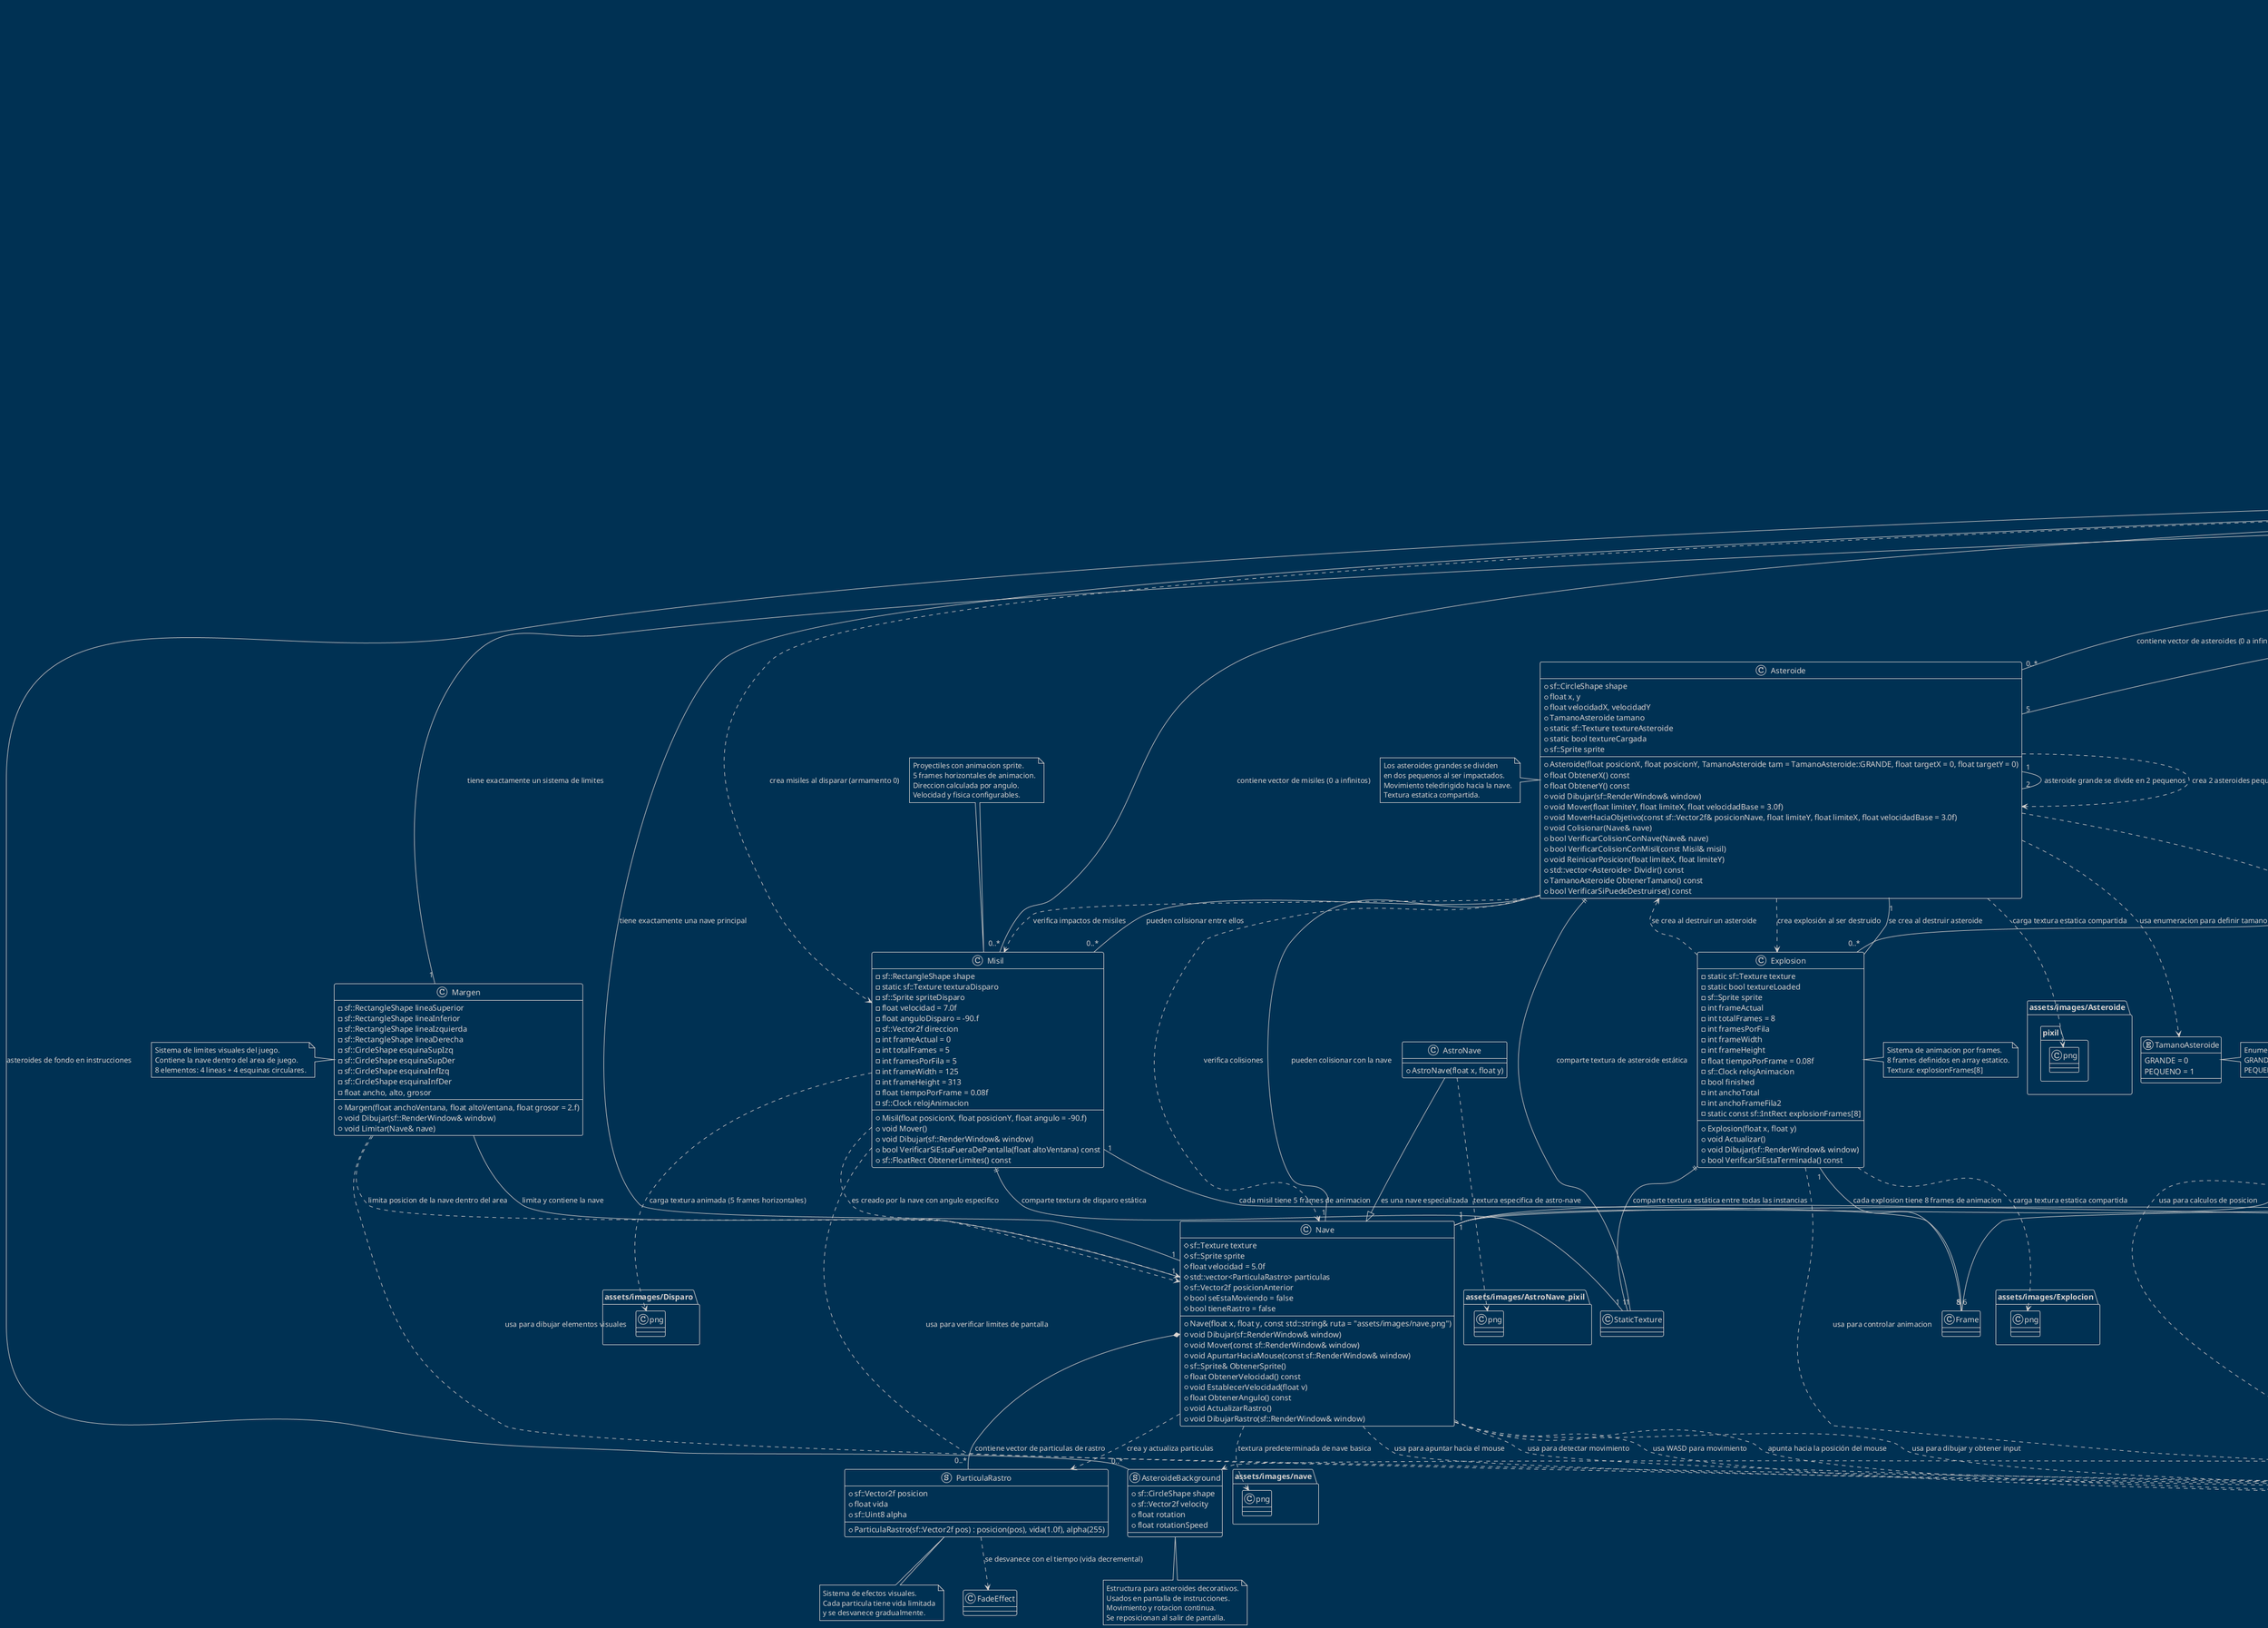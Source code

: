 @startuml AsteroidsDiagramaCompleto

!theme blueprint

title Diagrama UML Completo - Juego Asteroids
' ==================== ESTRUCTURAS DE DATOS ===================='
struct ParticulaRastro {
    + sf::Vector2f posicion
    + float vida
    + sf::Uint8 alpha
    + ParticulaRastro(sf::Vector2f pos) : posicion(pos), vida(1.0f), alpha(255)
}

struct AsteroideBackground {
    + sf::CircleShape shape
    + sf::Vector2f velocity
    + float rotation
    + float rotationSpeed
}

' ==================== ENUMERACIONES ====================
enum TamanoAsteroide {
    GRANDE = 0
    PEQUENO = 1
}

' ==================== CLASE PRINCIPAL DEL JUEGO ====================
class Ventana {
    - sf::RenderWindow window
    - sf::Texture texture
    - sf::Sprite sprite
    - sf::Font font
    - sf::Text errorText
    - bool fontLoaded
    - sf::Music music
    
    + Ventana(int width = 400, int height = 300)
    + void Mostrar()
    + void MostrarInicio()
    
    ' Funciones globales definidas en Ventana.cpp
    ' + int seleccionarArmamento(sf::RenderWindow& window, sf::Font& font)
    ' + void mostrarInstrucciones(sf::RenderWindow& window, sf::Font& font)
    ' + int seleccionarNave(sf::RenderWindow& window, sf::Font& font)
    ' + std::string pedirNombre(sf::RenderWindow& window, sf::Font& font)
}

' ==================== APLICACION PRINCIPAL ====================
class AsteroidsApp <<main>> {
    + static int main()
    + static Ventana ventana
}

class CalacaAnimacion <<standalone>> {
    + static int main()
    - static sf::Texture textura
    - static sf::Sprite sprite
    - static int frameWidth = 204
    - static int frameHeight = 245
    - static int totalFrames = 6
    - static int framesPorFila = 3
    - static float tiempoPorFrame = 0.12f
    - static int frameActual
    - static sf::Clock relojAnimacion
}

' ==================== JERARQUIA DE NAVES ====================
class Nave {
    # sf::Texture texture
    # sf::Sprite sprite
    # float velocidad = 5.0f
    # std::vector<ParticulaRastro> particulas
    # sf::Vector2f posicionAnterior
    # bool seEstaMoviendo = false
    # bool tieneRastro = false
    
    + Nave(float x, float y, const std::string& ruta = "assets/images/nave.png")
    + void Dibujar(sf::RenderWindow& window)
    + void Mover(const sf::RenderWindow& window)
    + void ApuntarHaciaMouse(const sf::RenderWindow& window)
    + sf::Sprite& ObtenerSprite()
    + float ObtenerVelocidad() const
    + void EstablecerVelocidad(float v)
    + float ObtenerAngulo() const
    + void ActualizarRastro()
    + void DibujarRastro(sf::RenderWindow& window)
}

class AstroNave {
    + AstroNave(float x, float y)
}

' ==================== CLASE JUGADOR ====================
class Jugador {
    - float x
    - float y
    - float velocidad
    
    + Jugador(float x, float y, float velocidad)
    + void mover(float dx, float dy)
    + float getX() const
    + float getY() const
    + float getVelocidad() const
    + void setPosicion(float x, float y)
    + void setVelocidad(float velocidad)
}

' ==================== ENTIDADES DE JUEGO ====================
class Asteroide {
    + sf::CircleShape shape
    + float x, y
    + float velocidadX, velocidadY
    + TamanoAsteroide tamano
    + static sf::Texture textureAsteroide
    + static bool textureCargada
    + sf::Sprite sprite
    
    + Asteroide(float posicionX, float posicionY, TamanoAsteroide tam = TamanoAsteroide::GRANDE, float targetX = 0, float targetY = 0)
    + float ObtenerX() const
    + float ObtenerY() const
    + void Dibujar(sf::RenderWindow& window)
    + void Mover(float limiteY, float limiteX, float velocidadBase = 3.0f)
    + void MoverHaciaObjetivo(const sf::Vector2f& posicionNave, float limiteY, float limiteX, float velocidadBase = 3.0f)
    + void Colisionar(Nave& nave)
    + bool VerificarColisionConNave(Nave& nave)
    + bool VerificarColisionConMisil(const Misil& misil)
    + void ReiniciarPosicion(float limiteX, float limiteY)
    + std::vector<Asteroide> Dividir() const
    + TamanoAsteroide ObtenerTamano() const
    + bool VerificarSiPuedeDestruirse() const
}

class Misil {
    - sf::RectangleShape shape
    - static sf::Texture texturaDisparo
    - sf::Sprite spriteDisparo
    - float velocidad = 7.0f
    - float anguloDisparo = -90.f
    - sf::Vector2f direccion
    - int frameActual = 0
    - int totalFrames = 5
    - int framesPorFila = 5
    - int frameWidth = 125
    - int frameHeight = 313
    - float tiempoPorFrame = 0.08f
    - sf::Clock relojAnimacion
    
    + Misil(float posicionX, float posicionY, float angulo = -90.f)
    + void Mover()
    + void Dibujar(sf::RenderWindow& window)
    + bool VerificarSiEstaFueraDePantalla(float altoVentana) const
    + sf::FloatRect ObtenerLimites() const
}

class Explosion {
    - static sf::Texture texture
    - static bool textureLoaded
    - sf::Sprite sprite
    - int frameActual
    - int totalFrames = 8
    - int framesPorFila
    - int frameWidth
    - int frameHeight
    - float tiempoPorFrame = 0.08f
    - sf::Clock relojAnimacion
    - bool finished
    - int anchoTotal
    - int anchoFrameFila2
    - static const sf::IntRect explosionFrames[8]
    
    + Explosion(float x, float y)
    + void Actualizar()
    + void Dibujar(sf::RenderWindow& window)
    + bool VerificarSiEstaTerminada() const
}

' ==================== INTERFAZ DE USUARIO ====================
class Margen {
    - sf::RectangleShape lineaSuperior
    - sf::RectangleShape lineaInferior
    - sf::RectangleShape lineaIzquierda
    - sf::RectangleShape lineaDerecha
    - sf::CircleShape esquinaSupIzq
    - sf::CircleShape esquinaSupDer
    - sf::CircleShape esquinaInfIzq
    - sf::CircleShape esquinaInfDer
    - float ancho, alto, grosor
    
    + Margen(float anchoVentana, float altoVentana, float grosor = 2.f)
    + void Dibujar(sf::RenderWindow& window)
    + void Limitar(Nave& nave)
}

class Vida {
    - sf::RectangleShape box
    - sf::Font font
    - sf::Text texto
    - float width
    - float height
    
    + Vida()
    + void EstablecerVidas(int vidas)
    + void Dibujar(sf::RenderWindow& window)
}

class Puntaje {
    - sf::RectangleShape box
    - sf::Font font
    - sf::Text texto
    - float width
    - float height
    
    + Puntaje(float windowWidth)
    + void EstablecerPuntos(int puntos)
    + void Dibujar(sf::RenderWindow& window)
}

' ==================== LOGICA DE PUNTUACION ====================
class Punto {
    - int puntos = 0
    
    + Punto()
    + void Sumar() : puntos += 10
    + void Sumar(int valor) : puntos += valor
    + int ObtenerPuntos() const
}

class Oportunidad {
    - int oportunidades
    - int vidas
    - int vidasPorOportunidad
    
    + Oportunidad(int oportunidades = 3, int vidasPorOportunidad = 3)
    + void PerderVida()
    + int ObtenerVidas() const
    + int ObtenerOportunidades() const
    + bool VerificarSiSinOportunidades() const
    + void Reiniciar()
    + void SumarVida()
}

class TablaDePuntaje {
    - std::string archivo_
    - std::vector<Entrada> entradas
    
    + struct Entrada {
    +     std::string nombre
    +     int puntaje
    + }
    
    + TablaDePuntaje(const std::string& archivo)
    + void Agregar(const std::string& nombre, int puntaje)
    + const std::vector<Entrada>& Obtener() const
    - void Cargar()
    - void Guardar()
}

' ==================== SISTEMA DE ITEMS ====================
class VidaExtra {
    - float x, y
    - sf::CircleShape shape
    - sf::Texture corazonTexture
    - sf::Sprite corazonSprite
    - sf::Texture spriteTexture
    - sf::Sprite spriteAnimado
    - float angulo = 0.f
    - float velocidadRotacion = 2.f
    - int direccionRotacion = 1
    - sf::Clock relojCambioDireccion
    
    + VidaExtra(float posicionX, float posicionY)
    + void Mover(float limiteY, float limiteX, float velocidadY = 1.0f)
    + void Dibujar(sf::RenderWindow& window)
    + bool VerificarColision(Nave& nave)
    + void Reiniciar(float limiteX)
    + float ObtenerY() const
    + float ObtenerX() const
    + void EstablecerX(float nx)
    + void EstablecerY(float ny)
    + void EstablecerPosicion(float nx, float ny)
}

class EscudoItem {
    - float x, y
    - sf::CircleShape shape
    - sf::Texture spriteTexture
    - sf::Sprite spriteEscudo
    
    + EscudoItem(float posicionX, float posicionY)
    + void Mover(float limiteY, float limiteX, float velocidadY = 1.0f)
    + void Dibujar(sf::RenderWindow& window)
    + bool VerificarColision(sf::Sprite& naveSprite)
    + void Reiniciar(float limiteX)
    + float ObtenerY() const
    + float ObtenerX() const
    + void EstablecerX(float nx)
    + void EstablecerY(float ny)
    + void EstablecerPosicion(float nx, float ny)
}

class DobleDisparoItem {
    - float x, y
    - sf::Texture textura
    - sf::Sprite sprite
    - float angulo
    - float velocidadRotacion = 2.f
    - int direccionRotacion = 1
    - sf::Clock relojCambioDireccion
    
    + DobleDisparoItem(float posicionX, float posicionY)
    + void Mover(float limiteY, float limiteX, float velocidadY = 1.0f)
    + void Dibujar(sf::RenderWindow& window)
    + bool VerificarColision(sf::Sprite& naveSprite)
    + void Reiniciar(float limiteX)
    + float ObtenerY() const
    + float ObtenerX() const
    + void EstablecerPosicion(float nx, float ny)
}

' ==================== CLASES VACIAS/FUTURAS ====================
class AgujeroDeGusano {
    ' Definicion futura - placeholder
}

' ==================== RELACIONES DE HERENCIA (--|>) ====================
AstroNave --|> Nave : es una nave especializada

' ==================== RELACIONES DE COMPOSICION (*--) ====================
' Ventana es el contenedor principal que posee completamente estos objetos
Ventana *-- "1" Nave : tiene exactamente una nave principal
Ventana *-- "0..*" Asteroide : contiene vector de asteroides (0 a infinitos)
Ventana *-- "0..*" Misil : contiene vector de misiles (0 a infinitos)
Ventana *-- "0..*" Explosion : gestiona vector de explosiones (0 a infinitas)
Ventana *-- "1" Margen : tiene exactamente un sistema de limites
Ventana *-- "1" Vida : tiene exactamente una interfaz de vidas
Ventana *-- "1" Puntaje : tiene exactamente una interfaz de puntaje
Ventana *-- "1" Punto : tiene exactamente un gestor de puntuacion
Ventana *-- "1" Oportunidad : tiene exactamente un controlador de vidas
Ventana *-- "0..1" VidaExtra : puede tener maximo una vida extra activa
Ventana *-- "0..1" EscudoItem : puede tener maximo un escudo activo
Ventana *-- "0..1" DobleDisparoItem : puede tener maximo un doble disparo activo
Ventana *-- "0..*" AsteroideBackground : asteroides de fondo en instrucciones

' Nave contiene particulas de rastro
Nave *-- "0..*" ParticulaRastro : contiene vector de particulas de rastro

' ==================== RELACIONES DE AGREGACION (o--) ====================
' Objetos que usa pero no posee completamente
Ventana o-- "1" TablaDePuntaje : usa para persistencia (objeto independiente)
Ventana o-- "1" sf::RenderWindow : usa ventana de SFML
Ventana o-- "1" sf::Font : usa fuente compartida
Ventana o-- "1" sf::Music : usa musica de fondo

' ==================== RELACIONES DE ASOCIACION (--) ====================
' Relaciones bidireccionales o de colaboracion
Margen -- "1" Nave : limita y contiene la nave
Asteroide -- "0..*" Misil : pueden colisionar entre ellos
Asteroide -- "1" Nave : pueden colisionar con la nave
VidaExtra -- "1" Nave : detecta colision con la nave
EscudoItem -- "1" Nave : detecta colision con la nave  
DobleDisparoItem -- "1" Nave : detecta colision con la nave
Explosion -- "1" Asteroide : se crea al destruir asteroide

' ==================== RELACIONES DE DEPENDENCIA (..>) ====================
' Relaciones de uso temporal o creacion
Nave ..> ParticulaRastro : crea y actualiza particulas
Nave ..> sf::RenderWindow : usa para dibujar y obtener input
Nave ..> sf::Mouse : usa para apuntar hacia el mouse
Nave ..> sf::Keyboard : usa para detectar movimiento

Asteroide ..> TamanoAsteroide : usa enumeracion para definir tamano
Asteroide ..> Nave : verifica colisiones
Asteroide ..> Misil : verifica impactos de misiles
Asteroide ..> sf::Vector2f : usa para calculos de posicion

Misil ..> Nave : es creado por la nave con angulo especifico
Misil ..> sf::RenderWindow : usa para verificar limites de pantalla

Explosion ..> Asteroide : se crea al destruir un asteroide
Explosion ..> sf::Clock : usa para controlar animacion

VidaExtra ..> sf::Clock : usa para cambio de direccion de rotacion
EscudoItem ..> sf::RenderWindow : usa para dibujar
DobleDisparoItem ..> sf::Clock : usa para animacion de rotacion

Margen ..> Nave : limita posicion de la nave dentro del area
Margen ..> sf::RenderWindow : usa para dibujar elementos visuales

Vida ..> sf::Font : carga fuente para texto
Vida ..> sf::Text : muestra informacion de vidas
Puntaje ..> sf::Font : carga fuente para texto
Puntaje ..> sf::Text : muestra informacion de puntaje

Punto ..> int : maneja valores enteros de puntuacion
Oportunidad ..> Punto : puede afectar la puntuacion
Oportunidad ..> Vida : modifica el numero de vidas

TablaDePuntaje ..> std::vector : usa para almacenar entradas
TablaDePuntaje ..> std::string : usa para nombres y archivo
TablaDePuntaje ..> std::fstream : usa para persistencia en archivo

AsteroidsApp ..> Ventana : crea instancia y ejecuta metodos
CalacaAnimacion ..> sf::Texture : carga textura de sprite
CalacaAnimacion ..> sf::Sprite : maneja animacion de frames

Jugador ..> float : usa coordenadas y velocidad como primitivos

' Funciones globales de Ventana.cpp
seleccionarArmamento ..> sf::RenderWindow : usa ventana para input/output
seleccionarArmamento ..> sf::Font : usa fuente para texto
mostrarInstrucciones ..> sf::RenderWindow : usa ventana para mostrar
mostrarInstrucciones ..> sf::Font : usa fuente para texto
mostrarInstrucciones ..> AsteroideBackground : crea asteroides animados
seleccionarNave ..> sf::RenderWindow : usa ventana para seleccion
seleccionarNave ..> sf::Font : usa fuente para texto
pedirNombre ..> sf::RenderWindow : usa ventana para input
pedirNombre ..> sf::Font : usa fuente para texto

' ==================== RELACIONES DE USO CON RECURSOS (..>) ====================
' Relaciones con archivos de assets y recursos externos
Explosion ..> "assets/images/Explocion.png" : carga textura estatica compartida
Misil ..> "assets/images/Disparo.png" : carga textura animada (5 frames horizontales)
Asteroide ..> "assets/images/Asteroide.pixil.png" : carga textura estatica compartida
Nave ..> "assets/images/nave.png" : textura predeterminada de nave basica
AstroNave ..> "assets/images/AstroNave_pixil.png" : textura especifica de astro-nave
VidaExtra ..> "assets/images/sprite.png" : sprite animado de estrella
VidaExtra ..> "assets/images/Corazon.png" : sprite de corazon para vida extra
EscudoItem ..> "assets/images/Escudo.item.png" : sprite de escudo protector
DobleDisparoItem ..> "assets/images/Doble_Disparo_Item.png" : sprite de item de doble disparo
Vida ..> "assets/images/Corazon.png" : corazones para mostrar vidas en interfaz
Vida ..> "assets/arial.ttf" : fuente para texto de vidas
Puntaje ..> "assets/arial.ttf" : fuente para texto de puntaje
Ventana ..> "assets/fonts/Retro Gaming.ttf" : fuente principal del juego
Ventana ..> "assets/music/videoplayback.ogg" : musica de fondo principal
Ventana ..> "assets/music/Laser2.ogg" : sonido de disparo laser
Ventana ..> "assets/music/Game_Over1.ogg" : primer sonido de game over
Ventana ..> "assets/music/Game_Over2.ogg" : segundo sonido de game over
Ventana ..> "assets/images/Portada.jpg" : imagen de portada del juego
Ventana ..> "assets/images/Titulo.png" : imagen del titulo del juego
Ventana ..> "assets/images/Fondo.png" : fondo para input de nombre
Ventana ..> "assets/images/Fondo2.png" : fondo principal del juego
Ventana ..> "assets/images/Calaca_Sprite.png" : sprite de calavera para game over
CalacaAnimacion ..> "assets/images/Calaca_Sprite.png" : sprite animado independiente
TablaDePuntaje ..> "mejores_puntajes.txt" : archivo de persistencia de puntajes

' ==================== RELACIONES DE MULTIPLICIDAD ESPECIFICAS ====================
' Relaciones con multiplicidades exactas basadas en el codigo
Ventana "1" -- "5" Asteroide : inicializa con 5 asteroides
Ventana "1" -- "3" Oportunidad : jugador tiene 3 oportunidades iniciales
Explosion "1" -- "8" Frame : cada explosion tiene 8 frames de animacion
Misil "1" -- "5" Frame : cada misil tiene 5 frames de animacion
CalacaAnimacion "1" -- "6" Frame : calaca tiene 6 frames (3x2 matriz)
Asteroide "1" -- "2" Asteroide : asteroide grande se divide en 2 pequenos
VidaExtra "1" -- "25" segundos : aparece cada 25 segundos
EscudoItem "1" -- "25" segundos : aparece cada 25 segundos
EscudoItem "1" -- "5" segundos : duracion de invulnerabilidad
DobleDisparoItem "1" -- "5" segundos : duracion del poder
TablaDePuntaje "1" -- "0..5" Entrada : maximo 5 mejores puntajes

' ==================== NOTAS DE ARQUITECTURA ====================
note top of Ventana : Clase coordinadora principal del juego.\nContiene toda la logica de juego, manejo de eventos,\nrenderizado, menus, seleccion de nave/armamento,\ninstrucciones, pausa, y pantalla de Game Over.

note right of TamanoAsteroide : Enumeracion que define tamanos:\nGRANDE (se divide al impacto)\nPEQUENO (se destruye completamente)

note bottom of ParticulaRastro : Sistema de efectos visuales.\nCada particula tiene vida limitada\ny se desvanece gradualmente.

note left of Asteroide : Los asteroides grandes se dividen\nen dos pequenos al ser impactados.\nMovimiento teledirigido hacia la nave.\nTextura estatica compartida.

note right of Explosion : Sistema de animacion por frames.\n8 frames definidos en array estatico.\nTextura: explosionFrames[8]

note top of Misil : Proyectiles con animacion sprite.\n5 frames horizontales de animacion.\nDireccion calculada por angulo.\nVelocidad y fisica configurables.

note bottom of TablaDePuntaje : Persistencia de puntajes en archivo.\nMaximo 5 entradas ordenadas por puntaje.\nGuarda/carga desde "mejores_puntajes.txt".

note left of Margen : Sistema de limites visuales del juego.\nContiene la nave dentro del area de juego.\n8 elementos: 4 lineas + 4 esquinas circulares.

note right of AsteroidsApp : Punto de entrada principal del programa.\nInstancia Ventana y ejecuta secuencia:\n1. MostrarInicio() - pantalla de portada\n2. Mostrar() - bucle principal del juego

note top of CalacaAnimacion : Aplicacion standalone completamente independiente.\nDemo de animacion sprite de calavera.\nNo forma parte del juego principal.

note bottom of Jugador : Clase basica con posicion y velocidad.\nMetodos get/set para coordenadas.\nFuncionalidad de movimiento simple.\nPuede ser base para futuras expansiones.

note left of VidaExtra : Item que otorga vida adicional.\nAnimacion de rotacion con cambio de direccion.\nDeteccion de colision con la nave.\nSprite de estrella animado.

note right of EscudoItem : Item que otorga invulnerabilidad temporal.\nAparece cada 25 segundos.\nDuracion de 5 segundos de proteccion.\nSprite de escudo.

note top of DobleDisparoItem : Power-up que habilita disparo doble.\nDuracion de 5 segundos.\nMisiles o laseres laterales simultaneos.\nSprite de doble disparo.

note bottom of AsteroideBackground : Estructura para asteroides decorativos.\nUsados en pantalla de instrucciones.\nMovimiento y rotacion continua.\nSe reposicionan al salir de pantalla.

' ==================== PATRONES DE DISEÑO ====================
note as PatronesNote
**Patrones de Diseño Identificados:**

• **Singleton Pattern**: Texturas estáticas compartidas
  - Explosion::texture, Misil::texturaDisparo
  - Asteroide::textureAsteroide

• **Factory Pattern**: Creación y división de asteroides
  - Asteroide::Dividir() crea nuevos asteroides

• **Observer Pattern**: Sistema de detección de colisiones
  - Múltiples clases observan colisiones con Nave

• **State Pattern**: Estados de items y power-ups
  - Items activos/inactivos, invulnerabilidad temporal

• **Template Method**: Estructura común de items
  - Patrón similar en VidaExtra, EscudoItem, DobleDisparoItem

• **Strategy Pattern**: Selección de armamento
  - Misiles vs. Láser con comportamientos diferentes

• **Facade Pattern**: Ventana como fachada del sistema
  - Coordina todas las subsistemas del juego
end note

' ==================== RELACIONES DE MULTIPLICIDAD Y RELACIONES ====================
note as RelacionesNote
**Multiplicidades y Relaciones Detalladas:**

**Relaciones "ES" (--|>):**
• AstroNave ES una Nave especializada

**Relaciones "TIENE" (*--):**
• Ventana TIENE exactamente 1 nave, 1 margen, 1 vida, etc.
• Ventana TIENE 0..* asteroides, misiles, explosiones
• Nave TIENE 0..* partículas de rastro

**Relaciones "USA" (o--):**
• Ventana USA TablaDePuntaje para persistencia
• Ventana USA sf::RenderWindow, sf::Font, sf::Music

**Relaciones "DEPENDE DE" (..>):**
• Todas las clases dependen de SFML para gráficos
• Items dependen de colisiones con nave
• Animaciones dependen de sf::Clock para timing

**Multiplicidades Específicas:**
• 5 asteroides iniciales, máximo ∞
• 3 vidas/oportunidades iniciales
• 8 frames por explosión, 5 por misil, 6 por calaca
• Máximo 5 puntajes en tabla de mejores
• Items aparecen cada 25 segundos
• Poderes duran 5 segundos
end note

' ==================== FUNCIONALIDADES PRINCIPALES ====================
note as FuncionalidadesNote
**Funcionalidades Implementadas:**

• **Sistema de Menús Completo**:
  - Pantalla de inicio con música
  - Selección de nave (2 opciones)
  - Selección de armamento (Misil/Láser)  
  - Instrucciones detalladas con sprites animados
  - Captura de nombre del jugador

• **Mecánicas de Juego**:
  - Movimiento de nave con rastro de partículas
  - Sistema de disparos (misiles animados o láser)
  - Asteroides con división al impacto
  - Sistema de vidas y puntuación
  - Power-ups: vida extra, escudo, doble disparo
  - Pausa con ESC

• **Efectos Visuales y Audio**:
  - Explosiones animadas por frames
  - Música de fondo y efectos de sonido
  - Fuentes personalizadas (Retro Gaming)
  - Sprites animados para todos los elementos

• **Persistencia de Datos**:
  - Tabla de mejores puntajes
  - Guardado automático en archivo

• **Arquitectura Modular**:
  - Separación clara de responsabilidades
  - Clases especializadas para cada elemento
  - Sistema de coordenadas y física simple
end note

' ==================== RELACIONES ESTÁTICAS Y SINGLETON ====================
' Texturas compartidas (patrón Singleton)
Explosion ||-- "1" StaticTexture : comparte textura estática entre todas las instancias
Misil ||-- "1" StaticTexture : comparte textura de disparo estática
Asteroide ||-- "1" StaticTexture : comparte textura de asteroide estática

' ==================== RELACIONES DE CREACIÓN Y DESTRUCCIÓN ====================
Ventana ..> Misil : crea misiles al disparar (armamento 0)
Ventana ..> LaserBeam : crea rayos láser al disparar (armamento 1)
Asteroide ..> Explosion : crea explosión al ser destruido
Asteroide ..> Asteroide : crea 2 asteroides pequeños al dividirse (si es grande)
ParticulaRastro ..> FadeEffect : se desvanece con el tiempo (vida decremental)

' ==================== RELACIONES DE CONTROL DE FLUJO ====================
Ventana "1" -- "2" TipoNave : selecciona entre nave normal y astro-nave
Ventana "1" -- "2" TipoArmamento : selecciona entre misil y láser
Ventana "1" -- "1" EstadoPausa : controla pausa con tecla ESC
Ventana "1" -- "1" GameOver : controla fin de juego
Ventana "1" -- "∞" GameLoop : bucle principal infinito hasta game over

' ==================== RELACIONES DE ENTRADA/SALIDA ====================
Ventana ..> sf::Keyboard : detecta teclas (WASD, Space, Enter, ESC)
Ventana ..> sf::Mouse : detecta clicks y posición del mouse
Ventana ..> sf::Event : procesa eventos de ventana
Nave ..> sf::Keyboard : usa WASD para movimiento
Nave ..> sf::Mouse : apunta hacia la posición del mouse
@enduml
